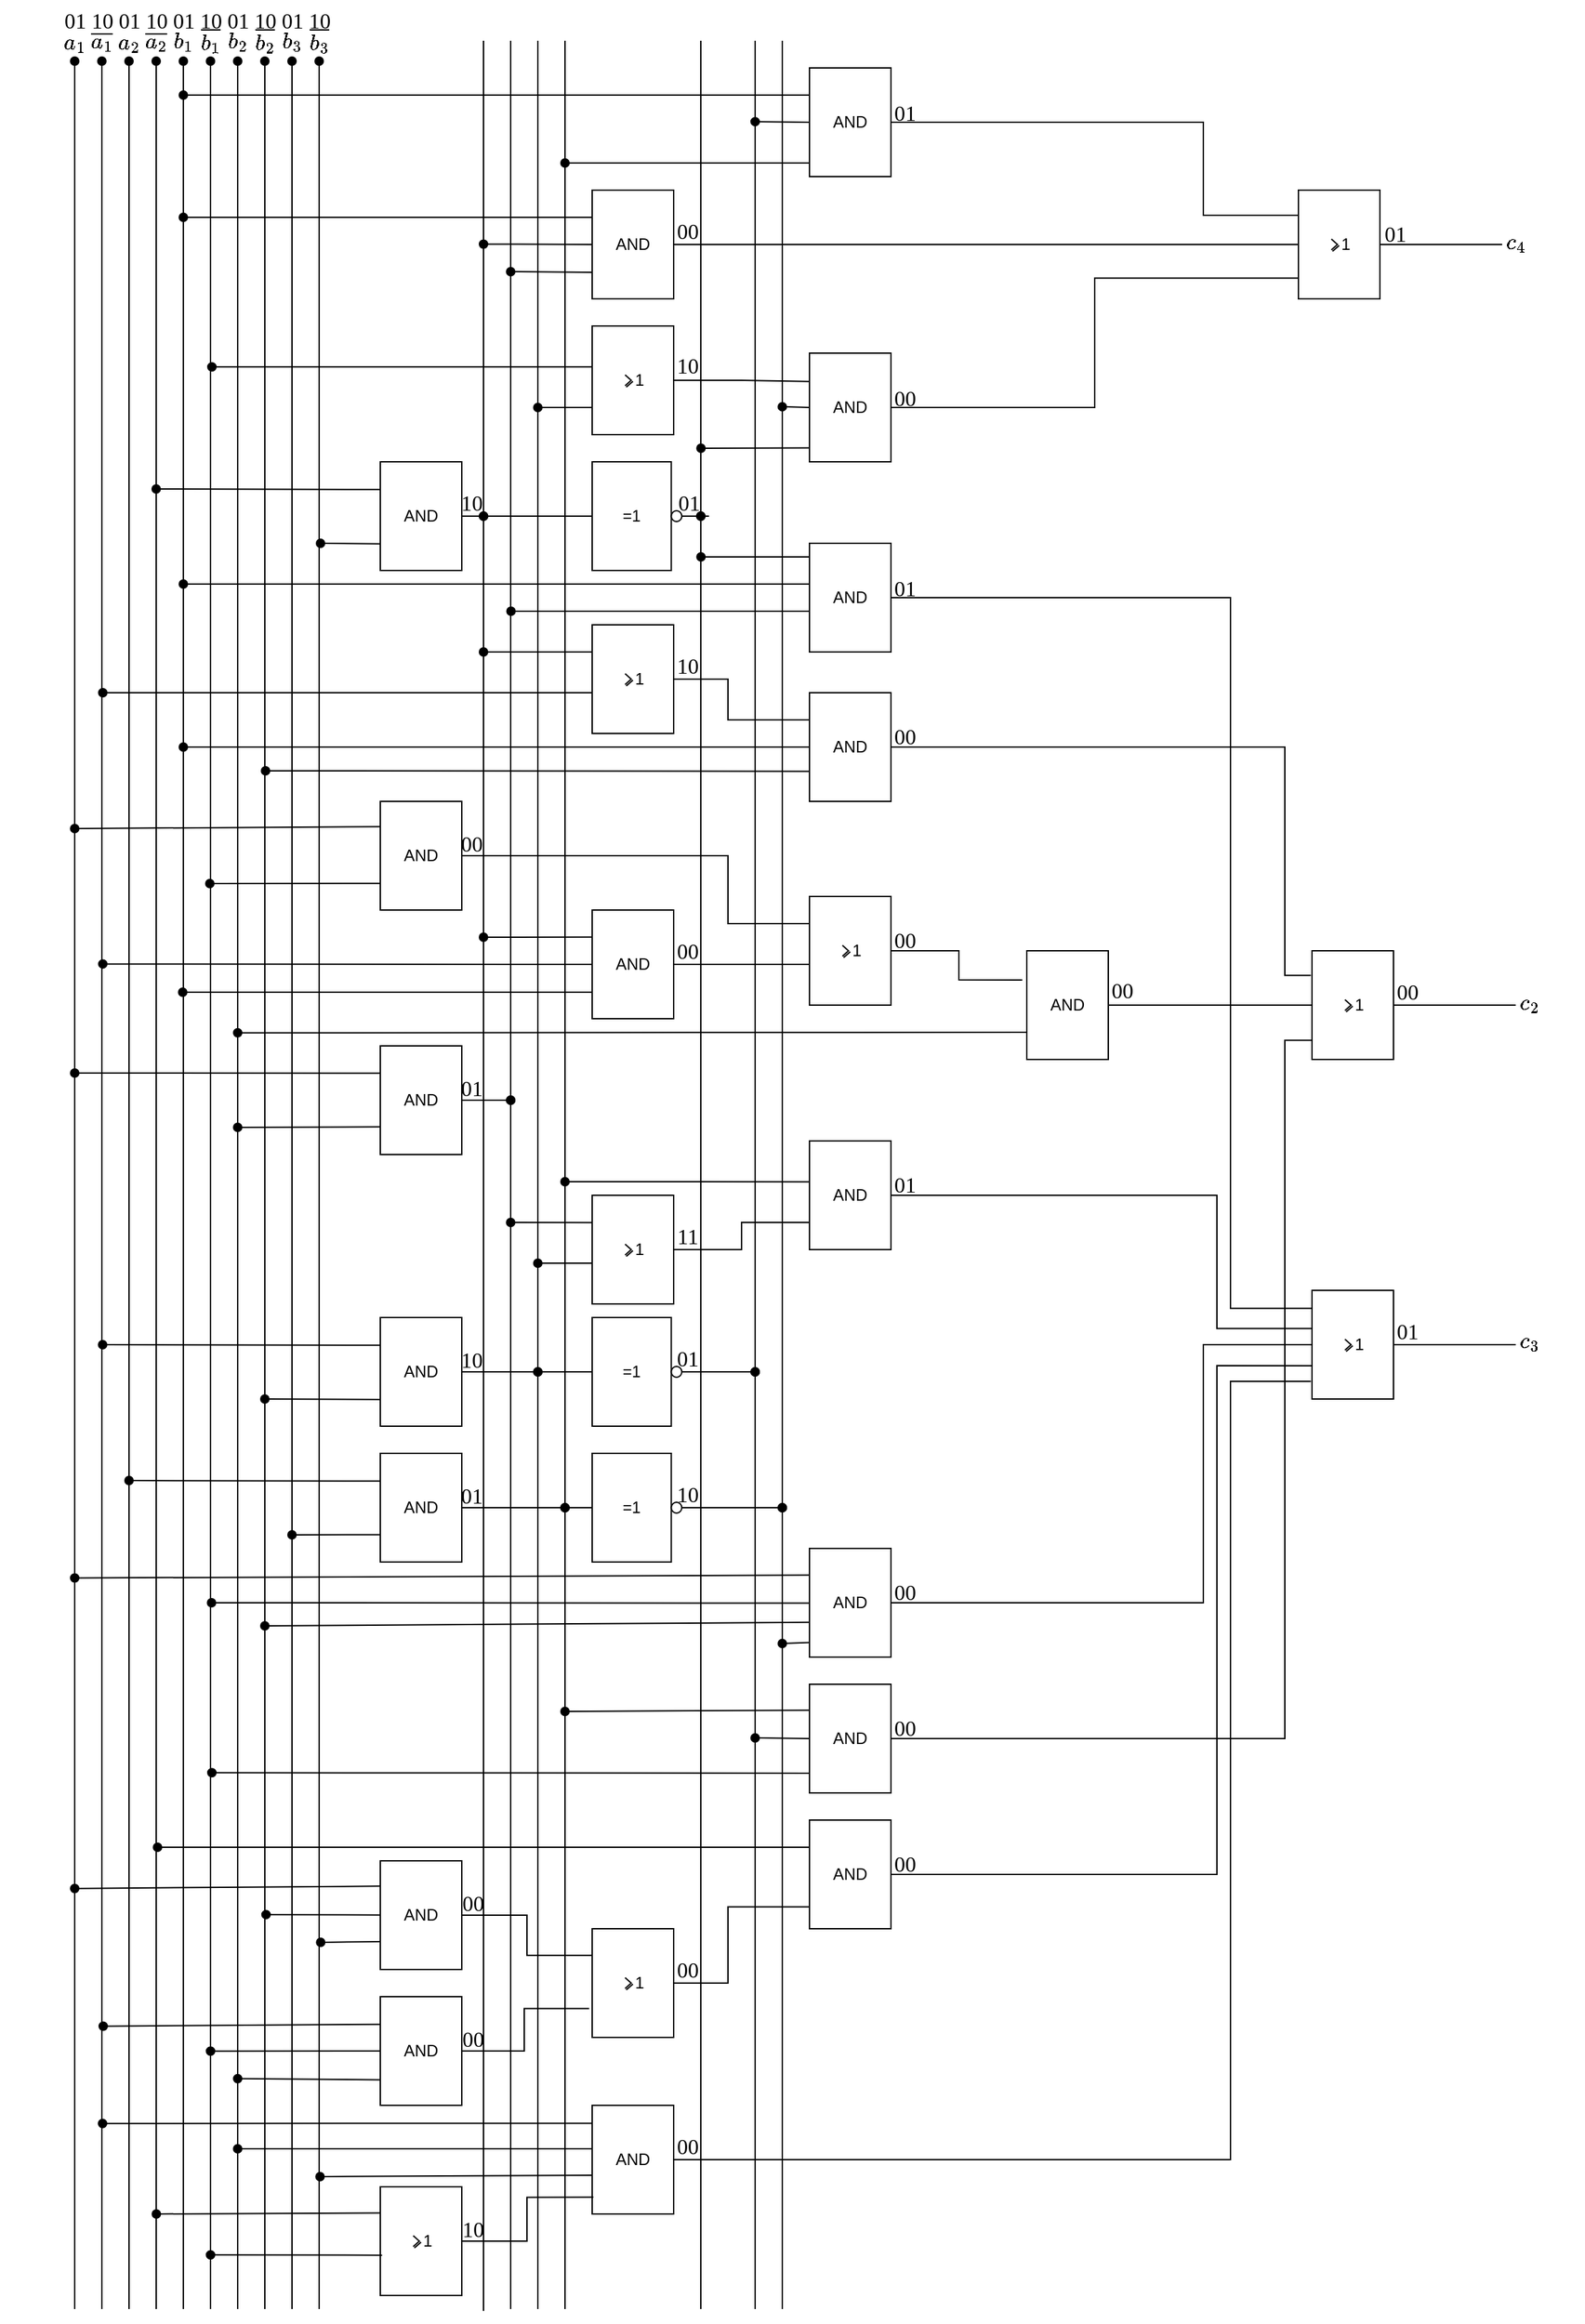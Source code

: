 <mxfile version="20.8.9" type="device"><diagram name="Page-1" id="mmv1bunXppBUfwPllnC7"><mxGraphModel dx="1829" dy="848" grid="1" gridSize="10" guides="1" tooltips="1" connect="1" arrows="1" fold="1" page="1" pageScale="1" pageWidth="850" pageHeight="1100" math="1" shadow="0"><root><mxCell id="0"/><mxCell id="1" parent="0"/><mxCell id="E3HHTd83BxFsh1V4CRHO-14" value="&lt;div style=&quot;font-size: 16px;&quot;&gt;$$\overline{a_1}$$&lt;/div&gt;" style="text;html=1;align=center;verticalAlign=middle;resizable=0;points=[];autosize=1;strokeColor=none;fillColor=none;fontFamily=Times New Roman;fontSize=16;" vertex="1" parent="1"><mxGeometry x="4" y="15" width="150" height="30" as="geometry"/></mxCell><mxCell id="E3HHTd83BxFsh1V4CRHO-4" value="&lt;div style=&quot;font-size: 16px;&quot;&gt;$$a_1$$&lt;/div&gt;" style="text;html=1;align=center;verticalAlign=middle;resizable=0;points=[];autosize=1;strokeColor=none;fillColor=none;fontFamily=Times New Roman;fontSize=16;" vertex="1" parent="1"><mxGeometry x="19" y="15" width="80" height="30" as="geometry"/></mxCell><mxCell id="E3HHTd83BxFsh1V4CRHO-6" value="&lt;div style=&quot;font-size: 16px;&quot;&gt;$$a_2$$&lt;/div&gt;" style="text;html=1;align=center;verticalAlign=middle;resizable=0;points=[];autosize=1;strokeColor=none;fillColor=none;fontFamily=Times New Roman;fontSize=16;" vertex="1" parent="1"><mxGeometry x="59" y="15" width="80" height="30" as="geometry"/></mxCell><mxCell id="E3HHTd83BxFsh1V4CRHO-8" value="&lt;div style=&quot;font-size: 16px;&quot;&gt;$$b_1$$&lt;/div&gt;" style="text;html=1;align=center;verticalAlign=middle;resizable=0;points=[];autosize=1;strokeColor=none;fillColor=none;fontFamily=Times New Roman;fontSize=16;" vertex="1" parent="1"><mxGeometry x="99" y="15" width="80" height="30" as="geometry"/></mxCell><mxCell id="E3HHTd83BxFsh1V4CRHO-10" value="&lt;div style=&quot;font-size: 16px;&quot;&gt;$$b_2$$&lt;/div&gt;" style="text;html=1;align=center;verticalAlign=middle;resizable=0;points=[];autosize=1;strokeColor=none;fillColor=none;fontFamily=Times New Roman;fontSize=16;" vertex="1" parent="1"><mxGeometry x="139" y="15" width="80" height="30" as="geometry"/></mxCell><mxCell id="E3HHTd83BxFsh1V4CRHO-18" value="&lt;div style=&quot;font-size: 16px;&quot;&gt;$$\overline{b_1}$$&lt;/div&gt;" style="text;html=1;align=center;verticalAlign=middle;resizable=0;points=[];autosize=1;strokeColor=none;fillColor=none;fontFamily=Times New Roman;fontSize=16;" vertex="1" parent="1"><mxGeometry x="84" y="15" width="150" height="30" as="geometry"/></mxCell><mxCell id="E3HHTd83BxFsh1V4CRHO-16" value="&lt;div style=&quot;font-size: 16px;&quot;&gt;$$\overline{a_2}$$&lt;/div&gt;" style="text;html=1;align=center;verticalAlign=middle;resizable=0;points=[];autosize=1;strokeColor=none;fillColor=none;fontFamily=Times New Roman;fontSize=16;" vertex="1" parent="1"><mxGeometry x="44" y="15" width="150" height="30" as="geometry"/></mxCell><mxCell id="E3HHTd83BxFsh1V4CRHO-1" value="" style="endArrow=oval;html=1;rounded=0;endFill=1;" edge="1" parent="1"><mxGeometry width="50" height="50" relative="1" as="geometry"><mxPoint x="59" y="1700" as="sourcePoint"/><mxPoint x="59" y="45.0" as="targetPoint"/></mxGeometry></mxCell><mxCell id="E3HHTd83BxFsh1V4CRHO-5" value="" style="endArrow=oval;html=1;rounded=0;endFill=1;" edge="1" parent="1"><mxGeometry width="50" height="50" relative="1" as="geometry"><mxPoint x="99" y="1700" as="sourcePoint"/><mxPoint x="99" y="45.0" as="targetPoint"/></mxGeometry></mxCell><mxCell id="E3HHTd83BxFsh1V4CRHO-7" value="" style="endArrow=oval;html=1;rounded=0;endFill=1;" edge="1" parent="1"><mxGeometry width="50" height="50" relative="1" as="geometry"><mxPoint x="139" y="1700" as="sourcePoint"/><mxPoint x="139" y="45.0" as="targetPoint"/></mxGeometry></mxCell><mxCell id="E3HHTd83BxFsh1V4CRHO-9" value="" style="endArrow=oval;html=1;rounded=0;endFill=1;" edge="1" parent="1"><mxGeometry width="50" height="50" relative="1" as="geometry"><mxPoint x="179" y="1700" as="sourcePoint"/><mxPoint x="179" y="45.0" as="targetPoint"/></mxGeometry></mxCell><mxCell id="E3HHTd83BxFsh1V4CRHO-11" value="" style="endArrow=oval;html=1;rounded=0;endFill=1;" edge="1" parent="1"><mxGeometry width="50" height="50" relative="1" as="geometry"><mxPoint x="219" y="1700" as="sourcePoint"/><mxPoint x="219" y="45.0" as="targetPoint"/></mxGeometry></mxCell><mxCell id="E3HHTd83BxFsh1V4CRHO-12" value="&lt;div style=&quot;font-size: 16px;&quot;&gt;$$b_3$$&lt;/div&gt;" style="text;html=1;align=center;verticalAlign=middle;resizable=0;points=[];autosize=1;strokeColor=none;fillColor=none;fontFamily=Times New Roman;fontSize=16;" vertex="1" parent="1"><mxGeometry x="179" y="15" width="80" height="30" as="geometry"/></mxCell><mxCell id="E3HHTd83BxFsh1V4CRHO-13" value="" style="endArrow=oval;html=1;rounded=0;endFill=1;" edge="1" parent="1"><mxGeometry width="50" height="50" relative="1" as="geometry"><mxPoint x="79" y="1700" as="sourcePoint"/><mxPoint x="79" y="45.0" as="targetPoint"/></mxGeometry></mxCell><mxCell id="E3HHTd83BxFsh1V4CRHO-15" value="" style="endArrow=oval;html=1;rounded=0;endFill=1;" edge="1" parent="1"><mxGeometry width="50" height="50" relative="1" as="geometry"><mxPoint x="119" y="1700" as="sourcePoint"/><mxPoint x="119" y="45.0" as="targetPoint"/></mxGeometry></mxCell><mxCell id="E3HHTd83BxFsh1V4CRHO-17" value="" style="endArrow=oval;html=1;rounded=0;endFill=1;" edge="1" parent="1"><mxGeometry width="50" height="50" relative="1" as="geometry"><mxPoint x="159" y="1700" as="sourcePoint"/><mxPoint x="159" y="45.0" as="targetPoint"/></mxGeometry></mxCell><mxCell id="E3HHTd83BxFsh1V4CRHO-19" value="" style="endArrow=oval;html=1;rounded=0;endFill=1;" edge="1" parent="1"><mxGeometry width="50" height="50" relative="1" as="geometry"><mxPoint x="199" y="1700" as="sourcePoint"/><mxPoint x="199" y="45.0" as="targetPoint"/></mxGeometry></mxCell><mxCell id="E3HHTd83BxFsh1V4CRHO-20" value="&lt;div style=&quot;font-size: 16px;&quot;&gt;$$\overline{b_2}$$&lt;/div&gt;" style="text;html=1;align=center;verticalAlign=middle;resizable=0;points=[];autosize=1;strokeColor=none;fillColor=none;fontFamily=Times New Roman;fontSize=16;" vertex="1" parent="1"><mxGeometry x="124" y="15" width="150" height="30" as="geometry"/></mxCell><mxCell id="E3HHTd83BxFsh1V4CRHO-21" value="" style="endArrow=oval;html=1;rounded=0;endFill=1;" edge="1" parent="1"><mxGeometry width="50" height="50" relative="1" as="geometry"><mxPoint x="239" y="1700" as="sourcePoint"/><mxPoint x="239" y="45.0" as="targetPoint"/></mxGeometry></mxCell><mxCell id="E3HHTd83BxFsh1V4CRHO-22" value="&lt;div style=&quot;font-size: 16px;&quot;&gt;$$\overline{b_3}$$&lt;/div&gt;" style="text;html=1;align=center;verticalAlign=middle;resizable=0;points=[];autosize=1;strokeColor=none;fillColor=none;fontFamily=Times New Roman;fontSize=16;" vertex="1" parent="1"><mxGeometry x="164" y="15" width="150" height="30" as="geometry"/></mxCell><mxCell id="E3HHTd83BxFsh1V4CRHO-67" style="edgeStyle=orthogonalEdgeStyle;rounded=0;orthogonalLoop=1;jettySize=auto;html=1;entryX=0;entryY=0.5;entryDx=0;entryDy=0;entryPerimeter=0;endArrow=none;endFill=0;" edge="1" parent="1" source="E3HHTd83BxFsh1V4CRHO-23" target="E3HHTd83BxFsh1V4CRHO-62"><mxGeometry relative="1" as="geometry"/></mxCell><mxCell id="E3HHTd83BxFsh1V4CRHO-23" value="" style="verticalLabelPosition=bottom;shadow=0;dashed=0;align=center;html=1;verticalAlign=top;shape=mxgraph.electrical.iec_logic_gates.and;" vertex="1" parent="1"><mxGeometry x="284" y="340" width="60" height="80" as="geometry"/></mxCell><mxCell id="E3HHTd83BxFsh1V4CRHO-24" value="" style="endArrow=oval;html=1;rounded=0;endFill=1;exitX=-0.002;exitY=0.255;exitDx=0;exitDy=0;exitPerimeter=0;" edge="1" parent="1" source="E3HHTd83BxFsh1V4CRHO-23"><mxGeometry width="50" height="50" relative="1" as="geometry"><mxPoint x="279" y="360" as="sourcePoint"/><mxPoint x="119" y="360.0" as="targetPoint"/></mxGeometry></mxCell><mxCell id="E3HHTd83BxFsh1V4CRHO-25" value="" style="endArrow=oval;html=1;rounded=0;endFill=1;exitX=-0.002;exitY=0.755;exitDx=0;exitDy=0;exitPerimeter=0;" edge="1" parent="1" source="E3HHTd83BxFsh1V4CRHO-23"><mxGeometry width="50" height="50" relative="1" as="geometry"><mxPoint x="280" y="400" as="sourcePoint"/><mxPoint x="240" y="400.0" as="targetPoint"/></mxGeometry></mxCell><mxCell id="E3HHTd83BxFsh1V4CRHO-66" style="edgeStyle=orthogonalEdgeStyle;rounded=0;orthogonalLoop=1;jettySize=auto;html=1;endArrow=none;endFill=0;" edge="1" parent="1" source="E3HHTd83BxFsh1V4CRHO-26"><mxGeometry relative="1" as="geometry"><mxPoint x="380" y="810" as="targetPoint"/></mxGeometry></mxCell><mxCell id="E3HHTd83BxFsh1V4CRHO-26" value="" style="verticalLabelPosition=bottom;shadow=0;dashed=0;align=center;html=1;verticalAlign=top;shape=mxgraph.electrical.iec_logic_gates.and;" vertex="1" parent="1"><mxGeometry x="284" y="770" width="60" height="80" as="geometry"/></mxCell><mxCell id="E3HHTd83BxFsh1V4CRHO-27" value="" style="endArrow=oval;html=1;rounded=0;endFill=1;exitX=-0.002;exitY=0.252;exitDx=0;exitDy=0;exitPerimeter=0;" edge="1" parent="1" source="E3HHTd83BxFsh1V4CRHO-26"><mxGeometry width="50" height="50" relative="1" as="geometry"><mxPoint x="280" y="790" as="sourcePoint"/><mxPoint x="59" y="790.0" as="targetPoint"/></mxGeometry></mxCell><mxCell id="E3HHTd83BxFsh1V4CRHO-28" value="" style="endArrow=oval;html=1;rounded=0;endFill=1;exitX=-0.002;exitY=0.745;exitDx=0;exitDy=0;exitPerimeter=0;" edge="1" parent="1" source="E3HHTd83BxFsh1V4CRHO-26"><mxGeometry width="50" height="50" relative="1" as="geometry"><mxPoint x="280" y="830" as="sourcePoint"/><mxPoint x="179" y="830.0" as="targetPoint"/></mxGeometry></mxCell><mxCell id="E3HHTd83BxFsh1V4CRHO-82" style="edgeStyle=orthogonalEdgeStyle;rounded=0;orthogonalLoop=1;jettySize=auto;html=1;endArrow=none;endFill=0;" edge="1" parent="1" source="E3HHTd83BxFsh1V4CRHO-29"><mxGeometry relative="1" as="geometry"><mxPoint x="440" y="1010" as="targetPoint"/></mxGeometry></mxCell><mxCell id="E3HHTd83BxFsh1V4CRHO-29" value="" style="verticalLabelPosition=bottom;shadow=0;dashed=0;align=center;html=1;verticalAlign=top;shape=mxgraph.electrical.iec_logic_gates.and;" vertex="1" parent="1"><mxGeometry x="284" y="970" width="60" height="80" as="geometry"/></mxCell><mxCell id="E3HHTd83BxFsh1V4CRHO-32" value="" style="endArrow=oval;html=1;rounded=0;endFill=1;exitX=-0.002;exitY=0.255;exitDx=0;exitDy=0;exitPerimeter=0;" edge="1" parent="1" source="E3HHTd83BxFsh1V4CRHO-29"><mxGeometry width="50" height="50" relative="1" as="geometry"><mxPoint x="244.44" y="990.4" as="sourcePoint"/><mxPoint x="79.56" y="990.0" as="targetPoint"/></mxGeometry></mxCell><mxCell id="E3HHTd83BxFsh1V4CRHO-33" value="" style="endArrow=oval;html=1;rounded=0;endFill=1;exitX=-0.002;exitY=0.755;exitDx=0;exitDy=0;exitPerimeter=0;" edge="1" parent="1" source="E3HHTd83BxFsh1V4CRHO-29"><mxGeometry width="50" height="50" relative="1" as="geometry"><mxPoint x="280" y="1030" as="sourcePoint"/><mxPoint x="199.0" y="1030.0" as="targetPoint"/></mxGeometry></mxCell><mxCell id="E3HHTd83BxFsh1V4CRHO-65" style="edgeStyle=orthogonalEdgeStyle;rounded=0;orthogonalLoop=1;jettySize=auto;html=1;entryX=0;entryY=0.5;entryDx=0;entryDy=0;entryPerimeter=0;endArrow=none;endFill=0;" edge="1" parent="1" source="E3HHTd83BxFsh1V4CRHO-34" target="E3HHTd83BxFsh1V4CRHO-64"><mxGeometry relative="1" as="geometry"/></mxCell><mxCell id="E3HHTd83BxFsh1V4CRHO-34" value="" style="verticalLabelPosition=bottom;shadow=0;dashed=0;align=center;html=1;verticalAlign=top;shape=mxgraph.electrical.iec_logic_gates.and;" vertex="1" parent="1"><mxGeometry x="284" y="1070" width="60" height="80" as="geometry"/></mxCell><mxCell id="E3HHTd83BxFsh1V4CRHO-35" value="" style="endArrow=oval;html=1;rounded=0;endFill=1;exitX=-0.002;exitY=0.255;exitDx=0;exitDy=0;exitPerimeter=0;" edge="1" parent="1" source="E3HHTd83BxFsh1V4CRHO-34"><mxGeometry width="50" height="50" relative="1" as="geometry"><mxPoint x="280" y="1090" as="sourcePoint"/><mxPoint x="99" y="1090.0" as="targetPoint"/></mxGeometry></mxCell><mxCell id="E3HHTd83BxFsh1V4CRHO-36" value="" style="endArrow=oval;html=1;rounded=0;endFill=1;exitX=-0.002;exitY=0.748;exitDx=0;exitDy=0;exitPerimeter=0;" edge="1" parent="1" source="E3HHTd83BxFsh1V4CRHO-34"><mxGeometry width="50" height="50" relative="1" as="geometry"><mxPoint x="262.88" y="1130.4" as="sourcePoint"/><mxPoint x="219" y="1130.0" as="targetPoint"/></mxGeometry></mxCell><mxCell id="E3HHTd83BxFsh1V4CRHO-165" style="edgeStyle=orthogonalEdgeStyle;rounded=0;orthogonalLoop=1;jettySize=auto;html=1;entryX=-0.014;entryY=0.226;entryDx=0;entryDy=0;entryPerimeter=0;endArrow=none;endFill=0;" edge="1" parent="1" source="E3HHTd83BxFsh1V4CRHO-37" target="E3HHTd83BxFsh1V4CRHO-159"><mxGeometry relative="1" as="geometry"><Array as="points"><mxPoint x="950" y="550"/><mxPoint x="950" y="718"/></Array></mxGeometry></mxCell><mxCell id="E3HHTd83BxFsh1V4CRHO-37" value="" style="verticalLabelPosition=bottom;shadow=0;dashed=0;align=center;html=1;verticalAlign=top;shape=mxgraph.electrical.iec_logic_gates.and;" vertex="1" parent="1"><mxGeometry x="600" y="510" width="60" height="80" as="geometry"/></mxCell><mxCell id="E3HHTd83BxFsh1V4CRHO-38" value="" style="endArrow=oval;html=1;rounded=0;endFill=1;exitX=0;exitY=0.5;exitDx=0;exitDy=0;exitPerimeter=0;" edge="1" parent="1" source="E3HHTd83BxFsh1V4CRHO-37"><mxGeometry width="50" height="50" relative="1" as="geometry"><mxPoint x="570" y="550" as="sourcePoint"/><mxPoint x="139.0" y="550.0" as="targetPoint"/></mxGeometry></mxCell><mxCell id="E3HHTd83BxFsh1V4CRHO-39" value="" style="endArrow=oval;html=1;rounded=0;endFill=1;exitX=-0.006;exitY=0.723;exitDx=0;exitDy=0;exitPerimeter=0;" edge="1" parent="1" source="E3HHTd83BxFsh1V4CRHO-37"><mxGeometry width="50" height="50" relative="1" as="geometry"><mxPoint x="280" y="567" as="sourcePoint"/><mxPoint x="199.52" y="567.48" as="targetPoint"/></mxGeometry></mxCell><mxCell id="E3HHTd83BxFsh1V4CRHO-152" style="edgeStyle=orthogonalEdgeStyle;rounded=0;orthogonalLoop=1;jettySize=auto;html=1;entryX=0;entryY=0.25;entryDx=0;entryDy=0;entryPerimeter=0;endArrow=none;endFill=0;" edge="1" parent="1" source="E3HHTd83BxFsh1V4CRHO-40" target="E3HHTd83BxFsh1V4CRHO-105"><mxGeometry relative="1" as="geometry"><Array as="points"><mxPoint x="540" y="630"/><mxPoint x="540" y="680"/></Array></mxGeometry></mxCell><mxCell id="E3HHTd83BxFsh1V4CRHO-40" value="" style="verticalLabelPosition=bottom;shadow=0;dashed=0;align=center;html=1;verticalAlign=top;shape=mxgraph.electrical.iec_logic_gates.and;" vertex="1" parent="1"><mxGeometry x="284" y="590" width="60" height="80" as="geometry"/></mxCell><mxCell id="E3HHTd83BxFsh1V4CRHO-41" value="" style="endArrow=oval;html=1;rounded=0;endFill=1;exitX=-0.006;exitY=0.233;exitDx=0;exitDy=0;exitPerimeter=0;" edge="1" parent="1" source="E3HHTd83BxFsh1V4CRHO-40"><mxGeometry width="50" height="50" relative="1" as="geometry"><mxPoint x="280" y="610" as="sourcePoint"/><mxPoint x="59.0" y="610.0" as="targetPoint"/></mxGeometry></mxCell><mxCell id="E3HHTd83BxFsh1V4CRHO-42" value="" style="endArrow=oval;html=1;rounded=0;endFill=1;exitX=0.008;exitY=0.754;exitDx=0;exitDy=0;exitPerimeter=0;" edge="1" parent="1" source="E3HHTd83BxFsh1V4CRHO-40"><mxGeometry width="50" height="50" relative="1" as="geometry"><mxPoint x="279.5" y="650" as="sourcePoint"/><mxPoint x="158.5" y="650.48" as="targetPoint"/></mxGeometry></mxCell><mxCell id="E3HHTd83BxFsh1V4CRHO-89" style="edgeStyle=orthogonalEdgeStyle;rounded=0;orthogonalLoop=1;jettySize=auto;html=1;entryX=0.021;entryY=0.245;entryDx=0;entryDy=0;entryPerimeter=0;endArrow=none;endFill=0;" edge="1" parent="1" source="E3HHTd83BxFsh1V4CRHO-43" target="E3HHTd83BxFsh1V4CRHO-85"><mxGeometry relative="1" as="geometry"/></mxCell><mxCell id="E3HHTd83BxFsh1V4CRHO-43" value="" style="verticalLabelPosition=bottom;shadow=0;dashed=0;align=center;html=1;verticalAlign=top;shape=mxgraph.electrical.iec_logic_gates.and;" vertex="1" parent="1"><mxGeometry x="284" y="1370" width="60" height="80" as="geometry"/></mxCell><mxCell id="E3HHTd83BxFsh1V4CRHO-44" value="" style="endArrow=oval;html=1;rounded=0;endFill=1;exitX=0.008;exitY=0.233;exitDx=0;exitDy=0;exitPerimeter=0;" edge="1" parent="1" source="E3HHTd83BxFsh1V4CRHO-43"><mxGeometry width="50" height="50" relative="1" as="geometry"><mxPoint x="280" y="1390" as="sourcePoint"/><mxPoint x="59.0" y="1390.36" as="targetPoint"/></mxGeometry></mxCell><mxCell id="E3HHTd83BxFsh1V4CRHO-47" value="" style="endArrow=oval;html=1;rounded=0;endFill=1;" edge="1" parent="1" source="E3HHTd83BxFsh1V4CRHO-43"><mxGeometry width="50" height="50" relative="1" as="geometry"><mxPoint x="270" y="1410" as="sourcePoint"/><mxPoint x="199.88" y="1409.58" as="targetPoint"/></mxGeometry></mxCell><mxCell id="E3HHTd83BxFsh1V4CRHO-48" value="" style="endArrow=oval;html=1;rounded=0;endFill=1;exitX=0.008;exitY=0.744;exitDx=0;exitDy=0;exitPerimeter=0;" edge="1" parent="1" source="E3HHTd83BxFsh1V4CRHO-43"><mxGeometry width="50" height="50" relative="1" as="geometry"><mxPoint x="284.0" y="1430.4" as="sourcePoint"/><mxPoint x="240.12" y="1430.0" as="targetPoint"/></mxGeometry></mxCell><mxCell id="E3HHTd83BxFsh1V4CRHO-90" style="edgeStyle=orthogonalEdgeStyle;rounded=0;orthogonalLoop=1;jettySize=auto;html=1;entryX=-0.037;entryY=0.734;entryDx=0;entryDy=0;entryPerimeter=0;endArrow=none;endFill=0;" edge="1" parent="1" source="E3HHTd83BxFsh1V4CRHO-49" target="E3HHTd83BxFsh1V4CRHO-85"><mxGeometry relative="1" as="geometry"><Array as="points"><mxPoint x="390" y="1510"/><mxPoint x="390" y="1479"/></Array></mxGeometry></mxCell><mxCell id="E3HHTd83BxFsh1V4CRHO-49" value="" style="verticalLabelPosition=bottom;shadow=0;dashed=0;align=center;html=1;verticalAlign=top;shape=mxgraph.electrical.iec_logic_gates.and;" vertex="1" parent="1"><mxGeometry x="284" y="1470" width="60" height="80" as="geometry"/></mxCell><mxCell id="E3HHTd83BxFsh1V4CRHO-50" value="" style="endArrow=oval;html=1;rounded=0;endFill=1;exitX=0.008;exitY=0.254;exitDx=0;exitDy=0;exitPerimeter=0;" edge="1" parent="1" source="E3HHTd83BxFsh1V4CRHO-49"><mxGeometry width="50" height="50" relative="1" as="geometry"><mxPoint x="280" y="1492" as="sourcePoint"/><mxPoint x="80.0" y="1491.72" as="targetPoint"/></mxGeometry></mxCell><mxCell id="E3HHTd83BxFsh1V4CRHO-51" value="" style="endArrow=oval;html=1;rounded=0;endFill=1;exitX=0;exitY=0.5;exitDx=0;exitDy=0;exitPerimeter=0;" edge="1" parent="1" source="E3HHTd83BxFsh1V4CRHO-49"><mxGeometry width="50" height="50" relative="1" as="geometry"><mxPoint x="280" y="1510" as="sourcePoint"/><mxPoint x="159.02" y="1510.16" as="targetPoint"/></mxGeometry></mxCell><mxCell id="E3HHTd83BxFsh1V4CRHO-52" value="" style="endArrow=oval;html=1;rounded=0;endFill=1;exitX=0.008;exitY=0.765;exitDx=0;exitDy=0;exitPerimeter=0;" edge="1" parent="1" source="E3HHTd83BxFsh1V4CRHO-49"><mxGeometry width="50" height="50" relative="1" as="geometry"><mxPoint x="280" y="1530" as="sourcePoint"/><mxPoint x="179" y="1530.4" as="targetPoint"/></mxGeometry></mxCell><mxCell id="E3HHTd83BxFsh1V4CRHO-170" style="edgeStyle=orthogonalEdgeStyle;rounded=0;orthogonalLoop=1;jettySize=auto;html=1;endArrow=none;endFill=0;entryX=-0.014;entryY=0.838;entryDx=0;entryDy=0;entryPerimeter=0;" edge="1" parent="1" source="E3HHTd83BxFsh1V4CRHO-53" target="E3HHTd83BxFsh1V4CRHO-172"><mxGeometry relative="1" as="geometry"><mxPoint x="800" y="1590" as="targetPoint"/><Array as="points"><mxPoint x="910" y="1590"/><mxPoint x="910" y="1017"/></Array></mxGeometry></mxCell><mxCell id="E3HHTd83BxFsh1V4CRHO-53" value="" style="verticalLabelPosition=bottom;shadow=0;dashed=0;align=center;html=1;verticalAlign=top;shape=mxgraph.electrical.iec_logic_gates.and;" vertex="1" parent="1"><mxGeometry x="440" y="1550" width="60" height="80" as="geometry"/></mxCell><mxCell id="E3HHTd83BxFsh1V4CRHO-54" value="" style="endArrow=oval;html=1;rounded=0;endFill=1;exitX=0.008;exitY=0.265;exitDx=0;exitDy=0;exitPerimeter=0;" edge="1" parent="1"><mxGeometry width="50" height="50" relative="1" as="geometry"><mxPoint x="440.48" y="1563.2" as="sourcePoint"/><mxPoint x="79.52" y="1563.4" as="targetPoint"/></mxGeometry></mxCell><mxCell id="E3HHTd83BxFsh1V4CRHO-56" value="" style="endArrow=oval;html=1;rounded=0;endFill=1;exitX=0;exitY=0.5;exitDx=0;exitDy=0;exitPerimeter=0;" edge="1" parent="1"><mxGeometry width="50" height="50" relative="1" as="geometry"><mxPoint x="440" y="1582" as="sourcePoint"/><mxPoint x="179" y="1581.98" as="targetPoint"/></mxGeometry></mxCell><mxCell id="E3HHTd83BxFsh1V4CRHO-57" value="" style="endArrow=oval;html=1;rounded=0;endFill=1;exitX=0.008;exitY=0.744;exitDx=0;exitDy=0;exitPerimeter=0;" edge="1" parent="1"><mxGeometry width="50" height="50" relative="1" as="geometry"><mxPoint x="440.48" y="1601.52" as="sourcePoint"/><mxPoint x="239.64" y="1602.48" as="targetPoint"/></mxGeometry></mxCell><mxCell id="E3HHTd83BxFsh1V4CRHO-93" style="edgeStyle=orthogonalEdgeStyle;rounded=0;orthogonalLoop=1;jettySize=auto;html=1;entryX=0.015;entryY=0.846;entryDx=0;entryDy=0;entryPerimeter=0;endArrow=none;endFill=0;" edge="1" parent="1" source="E3HHTd83BxFsh1V4CRHO-58" target="E3HHTd83BxFsh1V4CRHO-53"><mxGeometry relative="1" as="geometry"/></mxCell><mxCell id="E3HHTd83BxFsh1V4CRHO-58" value="" style="verticalLabelPosition=bottom;shadow=0;dashed=0;align=center;html=1;verticalAlign=top;shape=mxgraph.electrical.iec_logic_gates.or;" vertex="1" parent="1"><mxGeometry x="284" y="1610" width="60" height="80" as="geometry"/></mxCell><mxCell id="E3HHTd83BxFsh1V4CRHO-60" value="" style="endArrow=oval;html=1;rounded=0;endFill=1;exitX=-0.002;exitY=0.24;exitDx=0;exitDy=0;exitPerimeter=0;" edge="1" parent="1" source="E3HHTd83BxFsh1V4CRHO-58"><mxGeometry width="50" height="50" relative="1" as="geometry"><mxPoint x="270" y="1630" as="sourcePoint"/><mxPoint x="119.12" y="1630.0" as="targetPoint"/></mxGeometry></mxCell><mxCell id="E3HHTd83BxFsh1V4CRHO-61" value="" style="endArrow=oval;html=1;rounded=0;endFill=1;exitX=0.022;exitY=0.629;exitDx=0;exitDy=0;exitPerimeter=0;" edge="1" parent="1" source="E3HHTd83BxFsh1V4CRHO-58"><mxGeometry width="50" height="50" relative="1" as="geometry"><mxPoint x="270" y="1660" as="sourcePoint"/><mxPoint x="159.02" y="1660.16" as="targetPoint"/></mxGeometry></mxCell><mxCell id="E3HHTd83BxFsh1V4CRHO-245" style="edgeStyle=orthogonalEdgeStyle;rounded=0;orthogonalLoop=1;jettySize=auto;html=1;endArrow=none;endFill=0;" edge="1" parent="1" source="E3HHTd83BxFsh1V4CRHO-62"><mxGeometry relative="1" as="geometry"><mxPoint x="520" y="380" as="targetPoint"/></mxGeometry></mxCell><mxCell id="E3HHTd83BxFsh1V4CRHO-62" value="" style="verticalLabelPosition=bottom;shadow=0;dashed=0;align=center;html=1;verticalAlign=top;shape=mxgraph.electrical.iec_logic_gates.not_2;" vertex="1" parent="1"><mxGeometry x="440" y="340" width="66" height="80" as="geometry"/></mxCell><mxCell id="E3HHTd83BxFsh1V4CRHO-113" style="edgeStyle=orthogonalEdgeStyle;rounded=0;orthogonalLoop=1;jettySize=auto;html=1;endArrow=none;endFill=0;" edge="1" parent="1" source="E3HHTd83BxFsh1V4CRHO-64"><mxGeometry relative="1" as="geometry"><mxPoint x="580" y="1110" as="targetPoint"/></mxGeometry></mxCell><mxCell id="E3HHTd83BxFsh1V4CRHO-64" value="" style="verticalLabelPosition=bottom;shadow=0;dashed=0;align=center;html=1;verticalAlign=top;shape=mxgraph.electrical.iec_logic_gates.not_2;" vertex="1" parent="1"><mxGeometry x="440" y="1070" width="66" height="80" as="geometry"/></mxCell><mxCell id="E3HHTd83BxFsh1V4CRHO-134" style="edgeStyle=orthogonalEdgeStyle;rounded=0;orthogonalLoop=1;jettySize=auto;html=1;entryX=0;entryY=0.25;entryDx=0;entryDy=0;entryPerimeter=0;endArrow=none;endFill=0;" edge="1" parent="1" source="E3HHTd83BxFsh1V4CRHO-69" target="E3HHTd83BxFsh1V4CRHO-37"><mxGeometry relative="1" as="geometry"><Array as="points"><mxPoint x="540" y="500"/><mxPoint x="540" y="530"/></Array></mxGeometry></mxCell><mxCell id="E3HHTd83BxFsh1V4CRHO-69" value="" style="verticalLabelPosition=bottom;shadow=0;dashed=0;align=center;html=1;verticalAlign=top;shape=mxgraph.electrical.iec_logic_gates.or;" vertex="1" parent="1"><mxGeometry x="440" y="460" width="60" height="80" as="geometry"/></mxCell><mxCell id="E3HHTd83BxFsh1V4CRHO-70" value="" style="endArrow=oval;html=1;rounded=0;endFill=1;" edge="1" parent="1"><mxGeometry width="50" height="50" relative="1" as="geometry"><mxPoint x="360" y="1701.429" as="sourcePoint"/><mxPoint x="360.0" y="380.0" as="targetPoint"/></mxGeometry></mxCell><mxCell id="E3HHTd83BxFsh1V4CRHO-71" value="" style="endArrow=oval;html=1;rounded=0;endFill=1;exitX=0;exitY=0.625;exitDx=0;exitDy=0;exitPerimeter=0;" edge="1" parent="1" source="E3HHTd83BxFsh1V4CRHO-69"><mxGeometry width="50" height="50" relative="1" as="geometry"><mxPoint x="284.0" y="510.4" as="sourcePoint"/><mxPoint x="79.68" y="510.0" as="targetPoint"/></mxGeometry></mxCell><mxCell id="E3HHTd83BxFsh1V4CRHO-72" value="" style="endArrow=oval;html=1;rounded=0;endFill=1;exitX=0;exitY=0.25;exitDx=0;exitDy=0;exitPerimeter=0;" edge="1" parent="1" source="E3HHTd83BxFsh1V4CRHO-69"><mxGeometry width="50" height="50" relative="1" as="geometry"><mxPoint x="433.88" y="480.4" as="sourcePoint"/><mxPoint x="360" y="480" as="targetPoint"/></mxGeometry></mxCell><mxCell id="E3HHTd83BxFsh1V4CRHO-153" style="edgeStyle=orthogonalEdgeStyle;rounded=0;orthogonalLoop=1;jettySize=auto;html=1;entryX=0;entryY=0.625;entryDx=0;entryDy=0;entryPerimeter=0;endArrow=none;endFill=0;" edge="1" parent="1" source="E3HHTd83BxFsh1V4CRHO-73" target="E3HHTd83BxFsh1V4CRHO-105"><mxGeometry relative="1" as="geometry"/></mxCell><mxCell id="E3HHTd83BxFsh1V4CRHO-73" value="" style="verticalLabelPosition=bottom;shadow=0;dashed=0;align=center;html=1;verticalAlign=top;shape=mxgraph.electrical.iec_logic_gates.and;" vertex="1" parent="1"><mxGeometry x="440" y="670" width="60" height="80" as="geometry"/></mxCell><mxCell id="E3HHTd83BxFsh1V4CRHO-74" value="" style="endArrow=oval;html=1;rounded=0;endFill=1;exitX=0.002;exitY=0.248;exitDx=0;exitDy=0;exitPerimeter=0;" edge="1" parent="1" source="E3HHTd83BxFsh1V4CRHO-73"><mxGeometry width="50" height="50" relative="1" as="geometry"><mxPoint x="430" y="690" as="sourcePoint"/><mxPoint x="360" y="690" as="targetPoint"/></mxGeometry></mxCell><mxCell id="E3HHTd83BxFsh1V4CRHO-75" value="" style="endArrow=oval;html=1;rounded=0;endFill=1;exitX=0;exitY=0.5;exitDx=0;exitDy=0;exitPerimeter=0;" edge="1" parent="1" source="E3HHTd83BxFsh1V4CRHO-73"><mxGeometry width="50" height="50" relative="1" as="geometry"><mxPoint x="430" y="710" as="sourcePoint"/><mxPoint x="79.68" y="709.69" as="targetPoint"/></mxGeometry></mxCell><mxCell id="E3HHTd83BxFsh1V4CRHO-76" value="" style="endArrow=oval;html=1;rounded=0;endFill=1;exitX=0.002;exitY=0.756;exitDx=0;exitDy=0;exitPerimeter=0;" edge="1" parent="1" source="E3HHTd83BxFsh1V4CRHO-73"><mxGeometry width="50" height="50" relative="1" as="geometry"><mxPoint x="430" y="730" as="sourcePoint"/><mxPoint x="138.52" y="730.48" as="targetPoint"/></mxGeometry></mxCell><mxCell id="E3HHTd83BxFsh1V4CRHO-122" style="edgeStyle=orthogonalEdgeStyle;rounded=0;orthogonalLoop=1;jettySize=auto;html=1;entryX=0;entryY=0.75;entryDx=0;entryDy=0;entryPerimeter=0;endArrow=none;endFill=0;" edge="1" parent="1" source="E3HHTd83BxFsh1V4CRHO-77" target="E3HHTd83BxFsh1V4CRHO-119"><mxGeometry relative="1" as="geometry"/></mxCell><mxCell id="E3HHTd83BxFsh1V4CRHO-77" value="" style="verticalLabelPosition=bottom;shadow=0;dashed=0;align=center;html=1;verticalAlign=top;shape=mxgraph.electrical.iec_logic_gates.or;" vertex="1" parent="1"><mxGeometry x="440" y="880" width="60" height="80" as="geometry"/></mxCell><mxCell id="E3HHTd83BxFsh1V4CRHO-78" value="" style="endArrow=oval;html=1;rounded=0;endFill=1;" edge="1" parent="1"><mxGeometry width="50" height="50" relative="1" as="geometry"><mxPoint x="380" y="1700" as="sourcePoint"/><mxPoint x="380" y="810.0" as="targetPoint"/></mxGeometry></mxCell><mxCell id="E3HHTd83BxFsh1V4CRHO-79" value="" style="endArrow=oval;html=1;rounded=0;endFill=1;exitX=0;exitY=0.252;exitDx=0;exitDy=0;exitPerimeter=0;" edge="1" parent="1" source="E3HHTd83BxFsh1V4CRHO-77"><mxGeometry width="50" height="50" relative="1" as="geometry"><mxPoint x="430" y="900" as="sourcePoint"/><mxPoint x="380" y="900" as="targetPoint"/></mxGeometry></mxCell><mxCell id="E3HHTd83BxFsh1V4CRHO-80" value="" style="endArrow=oval;html=1;rounded=0;endFill=1;" edge="1" parent="1"><mxGeometry width="50" height="50" relative="1" as="geometry"><mxPoint x="400" y="1700" as="sourcePoint"/><mxPoint x="400" y="1010.0" as="targetPoint"/></mxGeometry></mxCell><mxCell id="E3HHTd83BxFsh1V4CRHO-83" value="" style="endArrow=oval;html=1;rounded=0;endFill=1;" edge="1" parent="1"><mxGeometry width="50" height="50" relative="1" as="geometry"><mxPoint x="400" y="30" as="sourcePoint"/><mxPoint x="400" y="1010" as="targetPoint"/></mxGeometry></mxCell><mxCell id="E3HHTd83BxFsh1V4CRHO-84" value="" style="endArrow=oval;html=1;rounded=0;endFill=1;exitX=0;exitY=0.625;exitDx=0;exitDy=0;exitPerimeter=0;" edge="1" parent="1" source="E3HHTd83BxFsh1V4CRHO-77"><mxGeometry width="50" height="50" relative="1" as="geometry"><mxPoint x="420" y="930" as="sourcePoint"/><mxPoint x="400" y="930" as="targetPoint"/></mxGeometry></mxCell><mxCell id="E3HHTd83BxFsh1V4CRHO-126" style="edgeStyle=orthogonalEdgeStyle;rounded=0;orthogonalLoop=1;jettySize=auto;html=1;entryX=-0.008;entryY=0.799;entryDx=0;entryDy=0;entryPerimeter=0;endArrow=none;endFill=0;" edge="1" parent="1" source="E3HHTd83BxFsh1V4CRHO-85" target="E3HHTd83BxFsh1V4CRHO-123"><mxGeometry relative="1" as="geometry"><Array as="points"><mxPoint x="540" y="1460"/><mxPoint x="540" y="1404"/></Array></mxGeometry></mxCell><mxCell id="E3HHTd83BxFsh1V4CRHO-85" value="" style="verticalLabelPosition=bottom;shadow=0;dashed=0;align=center;html=1;verticalAlign=top;shape=mxgraph.electrical.iec_logic_gates.or;" vertex="1" parent="1"><mxGeometry x="440" y="1420" width="60" height="80" as="geometry"/></mxCell><mxCell id="E3HHTd83BxFsh1V4CRHO-249" style="edgeStyle=orthogonalEdgeStyle;rounded=0;orthogonalLoop=1;jettySize=auto;html=1;entryX=-0.002;entryY=0.261;entryDx=0;entryDy=0;entryPerimeter=0;endArrow=none;endFill=0;" edge="1" parent="1" source="E3HHTd83BxFsh1V4CRHO-95" target="E3HHTd83BxFsh1V4CRHO-156"><mxGeometry relative="1" as="geometry"/></mxCell><mxCell id="E3HHTd83BxFsh1V4CRHO-95" value="" style="verticalLabelPosition=bottom;shadow=0;dashed=0;align=center;html=1;verticalAlign=top;shape=mxgraph.electrical.iec_logic_gates.or;" vertex="1" parent="1"><mxGeometry x="440" y="240" width="60" height="80" as="geometry"/></mxCell><mxCell id="E3HHTd83BxFsh1V4CRHO-96" value="" style="endArrow=oval;html=1;rounded=0;endFill=1;exitX=0;exitY=0.75;exitDx=0;exitDy=0;exitPerimeter=0;" edge="1" parent="1" source="E3HHTd83BxFsh1V4CRHO-95"><mxGeometry width="50" height="50" relative="1" as="geometry"><mxPoint x="430" y="300" as="sourcePoint"/><mxPoint x="400" y="300" as="targetPoint"/></mxGeometry></mxCell><mxCell id="E3HHTd83BxFsh1V4CRHO-97" value="" style="endArrow=oval;html=1;rounded=0;endFill=1;exitX=0;exitY=0.377;exitDx=0;exitDy=0;exitPerimeter=0;" edge="1" parent="1" source="E3HHTd83BxFsh1V4CRHO-95"><mxGeometry width="50" height="50" relative="1" as="geometry"><mxPoint x="286" y="270.0" as="sourcePoint"/><mxPoint x="160.02" y="270.16" as="targetPoint"/></mxGeometry></mxCell><mxCell id="E3HHTd83BxFsh1V4CRHO-98" value="" style="endArrow=oval;html=1;rounded=0;endFill=1;" edge="1" parent="1"><mxGeometry width="50" height="50" relative="1" as="geometry"><mxPoint x="360" y="30" as="sourcePoint"/><mxPoint x="360" y="380.0" as="targetPoint"/></mxGeometry></mxCell><mxCell id="E3HHTd83BxFsh1V4CRHO-99" value="" style="endArrow=oval;html=1;rounded=0;endFill=1;" edge="1" parent="1"><mxGeometry width="50" height="50" relative="1" as="geometry"><mxPoint x="380" y="30" as="sourcePoint"/><mxPoint x="380" y="810" as="targetPoint"/></mxGeometry></mxCell><mxCell id="E3HHTd83BxFsh1V4CRHO-179" style="edgeStyle=orthogonalEdgeStyle;rounded=0;orthogonalLoop=1;jettySize=auto;html=1;endArrow=none;endFill=0;entryX=0;entryY=0.5;entryDx=0;entryDy=0;entryPerimeter=0;" edge="1" parent="1" source="E3HHTd83BxFsh1V4CRHO-100" target="E3HHTd83BxFsh1V4CRHO-181"><mxGeometry relative="1" as="geometry"><mxPoint x="950" y="180" as="targetPoint"/></mxGeometry></mxCell><mxCell id="E3HHTd83BxFsh1V4CRHO-100" value="" style="verticalLabelPosition=bottom;shadow=0;dashed=0;align=center;html=1;verticalAlign=top;shape=mxgraph.electrical.iec_logic_gates.and;" vertex="1" parent="1"><mxGeometry x="440" y="140" width="60" height="80" as="geometry"/></mxCell><mxCell id="E3HHTd83BxFsh1V4CRHO-101" value="" style="endArrow=oval;html=1;rounded=0;endFill=1;exitX=0;exitY=0.5;exitDx=0;exitDy=0;exitPerimeter=0;" edge="1" parent="1" source="E3HHTd83BxFsh1V4CRHO-100"><mxGeometry width="50" height="50" relative="1" as="geometry"><mxPoint x="400" y="179.72" as="sourcePoint"/><mxPoint x="360" y="179.72" as="targetPoint"/></mxGeometry></mxCell><mxCell id="E3HHTd83BxFsh1V4CRHO-102" value="" style="endArrow=oval;html=1;rounded=0;endFill=1;exitX=-0.004;exitY=0.756;exitDx=0;exitDy=0;exitPerimeter=0;" edge="1" parent="1" source="E3HHTd83BxFsh1V4CRHO-100"><mxGeometry width="50" height="50" relative="1" as="geometry"><mxPoint x="420" y="200" as="sourcePoint"/><mxPoint x="380" y="200" as="targetPoint"/></mxGeometry></mxCell><mxCell id="E3HHTd83BxFsh1V4CRHO-103" value="" style="endArrow=oval;html=1;rounded=0;endFill=1;exitX=0;exitY=0.25;exitDx=0;exitDy=0;exitPerimeter=0;" edge="1" parent="1" source="E3HHTd83BxFsh1V4CRHO-100"><mxGeometry width="50" height="50" relative="1" as="geometry"><mxPoint x="418.98" y="160.0" as="sourcePoint"/><mxPoint x="139.0" y="160.0" as="targetPoint"/></mxGeometry></mxCell><mxCell id="E3HHTd83BxFsh1V4CRHO-155" style="edgeStyle=orthogonalEdgeStyle;rounded=0;orthogonalLoop=1;jettySize=auto;html=1;entryX=-0.055;entryY=0.268;entryDx=0;entryDy=0;entryPerimeter=0;endArrow=none;endFill=0;" edge="1" parent="1" source="E3HHTd83BxFsh1V4CRHO-105" target="E3HHTd83BxFsh1V4CRHO-151"><mxGeometry relative="1" as="geometry"/></mxCell><mxCell id="E3HHTd83BxFsh1V4CRHO-105" value="" style="verticalLabelPosition=bottom;shadow=0;dashed=0;align=center;html=1;verticalAlign=top;shape=mxgraph.electrical.iec_logic_gates.or;" vertex="1" parent="1"><mxGeometry x="600" y="660" width="60" height="80" as="geometry"/></mxCell><mxCell id="E3HHTd83BxFsh1V4CRHO-109" value="" style="edgeStyle=orthogonalEdgeStyle;rounded=0;orthogonalLoop=1;jettySize=auto;html=1;endArrow=none;endFill=0;exitX=0;exitY=0.5;exitDx=0;exitDy=0;exitPerimeter=0;" edge="1" parent="1" source="E3HHTd83BxFsh1V4CRHO-108" target="E3HHTd83BxFsh1V4CRHO-29"><mxGeometry relative="1" as="geometry"/></mxCell><mxCell id="E3HHTd83BxFsh1V4CRHO-127" style="edgeStyle=orthogonalEdgeStyle;rounded=0;orthogonalLoop=1;jettySize=auto;html=1;endArrow=none;endFill=0;" edge="1" parent="1" source="E3HHTd83BxFsh1V4CRHO-108"><mxGeometry relative="1" as="geometry"><mxPoint x="560" y="1010" as="targetPoint"/></mxGeometry></mxCell><mxCell id="E3HHTd83BxFsh1V4CRHO-108" value="" style="verticalLabelPosition=bottom;shadow=0;dashed=0;align=center;html=1;verticalAlign=top;shape=mxgraph.electrical.iec_logic_gates.not_2;" vertex="1" parent="1"><mxGeometry x="440" y="970" width="66" height="80" as="geometry"/></mxCell><mxCell id="E3HHTd83BxFsh1V4CRHO-164" style="edgeStyle=orthogonalEdgeStyle;rounded=0;orthogonalLoop=1;jettySize=auto;html=1;endArrow=none;endFill=0;entryX=0.004;entryY=0.824;entryDx=0;entryDy=0;entryPerimeter=0;" edge="1" parent="1" source="E3HHTd83BxFsh1V4CRHO-110" target="E3HHTd83BxFsh1V4CRHO-159"><mxGeometry relative="1" as="geometry"><mxPoint x="900" y="570" as="targetPoint"/><Array as="points"><mxPoint x="950" y="1280"/><mxPoint x="950" y="766"/></Array></mxGeometry></mxCell><mxCell id="E3HHTd83BxFsh1V4CRHO-110" value="" style="verticalLabelPosition=bottom;shadow=0;dashed=0;align=center;html=1;verticalAlign=top;shape=mxgraph.electrical.iec_logic_gates.and;" vertex="1" parent="1"><mxGeometry x="600" y="1240" width="60" height="80" as="geometry"/></mxCell><mxCell id="E3HHTd83BxFsh1V4CRHO-111" value="" style="endArrow=oval;html=1;rounded=0;endFill=1;" edge="1" parent="1"><mxGeometry width="50" height="50" relative="1" as="geometry"><mxPoint x="420" y="1700" as="sourcePoint"/><mxPoint x="420" y="1110.0" as="targetPoint"/></mxGeometry></mxCell><mxCell id="E3HHTd83BxFsh1V4CRHO-112" value="" style="endArrow=oval;html=1;rounded=0;endFill=1;exitX=0.004;exitY=0.239;exitDx=0;exitDy=0;exitPerimeter=0;" edge="1" parent="1" source="E3HHTd83BxFsh1V4CRHO-110"><mxGeometry width="50" height="50" relative="1" as="geometry"><mxPoint x="480" y="1260.16" as="sourcePoint"/><mxPoint x="420" y="1260" as="targetPoint"/></mxGeometry></mxCell><mxCell id="E3HHTd83BxFsh1V4CRHO-114" value="" style="endArrow=oval;html=1;rounded=0;endFill=1;" edge="1" parent="1"><mxGeometry width="50" height="50" relative="1" as="geometry"><mxPoint x="560" y="1700" as="sourcePoint"/><mxPoint x="560" y="1010.0" as="targetPoint"/></mxGeometry></mxCell><mxCell id="E3HHTd83BxFsh1V4CRHO-116" value="" style="endArrow=oval;html=1;rounded=0;endFill=1;exitX=0;exitY=0.5;exitDx=0;exitDy=0;exitPerimeter=0;" edge="1" parent="1" source="E3HHTd83BxFsh1V4CRHO-110"><mxGeometry width="50" height="50" relative="1" as="geometry"><mxPoint x="580" y="1279" as="sourcePoint"/><mxPoint x="560" y="1279.47" as="targetPoint"/></mxGeometry></mxCell><mxCell id="E3HHTd83BxFsh1V4CRHO-117" value="" style="endArrow=oval;html=1;rounded=0;endFill=1;exitX=0.004;exitY=0.818;exitDx=0;exitDy=0;exitPerimeter=0;" edge="1" parent="1" source="E3HHTd83BxFsh1V4CRHO-110"><mxGeometry width="50" height="50" relative="1" as="geometry"><mxPoint x="285.98" y="1305" as="sourcePoint"/><mxPoint x="160" y="1305.16" as="targetPoint"/></mxGeometry></mxCell><mxCell id="E3HHTd83BxFsh1V4CRHO-118" value="" style="endArrow=oval;html=1;rounded=0;endFill=1;" edge="1" parent="1"><mxGeometry width="50" height="50" relative="1" as="geometry"><mxPoint x="420" y="30" as="sourcePoint"/><mxPoint x="420" y="1110.0" as="targetPoint"/></mxGeometry></mxCell><mxCell id="E3HHTd83BxFsh1V4CRHO-168" style="edgeStyle=orthogonalEdgeStyle;rounded=0;orthogonalLoop=1;jettySize=auto;html=1;endArrow=none;endFill=0;entryX=0.004;entryY=0.351;entryDx=0;entryDy=0;entryPerimeter=0;" edge="1" parent="1" source="E3HHTd83BxFsh1V4CRHO-119" target="E3HHTd83BxFsh1V4CRHO-172"><mxGeometry relative="1" as="geometry"><mxPoint x="780" y="880" as="targetPoint"/><Array as="points"><mxPoint x="900" y="880"/><mxPoint x="900" y="978"/></Array></mxGeometry></mxCell><mxCell id="E3HHTd83BxFsh1V4CRHO-119" value="" style="verticalLabelPosition=bottom;shadow=0;dashed=0;align=center;html=1;verticalAlign=top;shape=mxgraph.electrical.iec_logic_gates.and;" vertex="1" parent="1"><mxGeometry x="600" y="840" width="60" height="80" as="geometry"/></mxCell><mxCell id="E3HHTd83BxFsh1V4CRHO-121" value="" style="endArrow=oval;html=1;rounded=0;endFill=1;exitX=0.007;exitY=0.376;exitDx=0;exitDy=0;exitPerimeter=0;" edge="1" parent="1" source="E3HHTd83BxFsh1V4CRHO-119"><mxGeometry width="50" height="50" relative="1" as="geometry"><mxPoint x="580" y="870" as="sourcePoint"/><mxPoint x="420" y="870" as="targetPoint"/></mxGeometry></mxCell><mxCell id="E3HHTd83BxFsh1V4CRHO-169" style="edgeStyle=orthogonalEdgeStyle;rounded=0;orthogonalLoop=1;jettySize=auto;html=1;endArrow=none;endFill=0;entryX=0.004;entryY=0.693;entryDx=0;entryDy=0;entryPerimeter=0;" edge="1" parent="1" source="E3HHTd83BxFsh1V4CRHO-123" target="E3HHTd83BxFsh1V4CRHO-172"><mxGeometry relative="1" as="geometry"><mxPoint x="800" y="1380" as="targetPoint"/><Array as="points"><mxPoint x="900" y="1380"/><mxPoint x="900" y="1005"/></Array></mxGeometry></mxCell><mxCell id="E3HHTd83BxFsh1V4CRHO-123" value="" style="verticalLabelPosition=bottom;shadow=0;dashed=0;align=center;html=1;verticalAlign=top;shape=mxgraph.electrical.iec_logic_gates.and;" vertex="1" parent="1"><mxGeometry x="600" y="1340" width="60" height="80" as="geometry"/></mxCell><mxCell id="E3HHTd83BxFsh1V4CRHO-125" value="" style="endArrow=oval;html=1;rounded=0;endFill=1;exitX=0;exitY=0.25;exitDx=0;exitDy=0;exitPerimeter=0;" edge="1" parent="1" source="E3HHTd83BxFsh1V4CRHO-123"><mxGeometry width="50" height="50" relative="1" as="geometry"><mxPoint x="560.24" y="1360.28" as="sourcePoint"/><mxPoint x="120" y="1360" as="targetPoint"/></mxGeometry></mxCell><mxCell id="E3HHTd83BxFsh1V4CRHO-175" style="edgeStyle=orthogonalEdgeStyle;rounded=0;orthogonalLoop=1;jettySize=auto;html=1;entryX=0;entryY=0.5;entryDx=0;entryDy=0;entryPerimeter=0;endArrow=none;endFill=0;" edge="1" parent="1" source="E3HHTd83BxFsh1V4CRHO-128" target="E3HHTd83BxFsh1V4CRHO-172"><mxGeometry relative="1" as="geometry"><Array as="points"><mxPoint x="890" y="1180"/><mxPoint x="890" y="990"/></Array></mxGeometry></mxCell><mxCell id="E3HHTd83BxFsh1V4CRHO-128" value="" style="verticalLabelPosition=bottom;shadow=0;dashed=0;align=center;html=1;verticalAlign=top;shape=mxgraph.electrical.iec_logic_gates.and;" vertex="1" parent="1"><mxGeometry x="600" y="1140" width="60" height="80" as="geometry"/></mxCell><mxCell id="E3HHTd83BxFsh1V4CRHO-129" value="" style="endArrow=oval;html=1;rounded=0;endFill=1;" edge="1" parent="1"><mxGeometry width="50" height="50" relative="1" as="geometry"><mxPoint x="580" y="1700" as="sourcePoint"/><mxPoint x="580" y="1110.0" as="targetPoint"/></mxGeometry></mxCell><mxCell id="E3HHTd83BxFsh1V4CRHO-130" value="" style="endArrow=oval;html=1;rounded=0;endFill=1;exitX=0.007;exitY=0.865;exitDx=0;exitDy=0;exitPerimeter=0;" edge="1" parent="1" source="E3HHTd83BxFsh1V4CRHO-128"><mxGeometry width="50" height="50" relative="1" as="geometry"><mxPoint x="590" y="1210" as="sourcePoint"/><mxPoint x="580" y="1210" as="targetPoint"/></mxGeometry></mxCell><mxCell id="E3HHTd83BxFsh1V4CRHO-131" value="" style="endArrow=oval;html=1;rounded=0;endFill=1;exitX=0.007;exitY=0.245;exitDx=0;exitDy=0;exitPerimeter=0;" edge="1" parent="1" source="E3HHTd83BxFsh1V4CRHO-128"><mxGeometry width="50" height="50" relative="1" as="geometry"><mxPoint x="284.48" y="1160.0" as="sourcePoint"/><mxPoint x="59" y="1161.72" as="targetPoint"/></mxGeometry></mxCell><mxCell id="E3HHTd83BxFsh1V4CRHO-132" value="" style="endArrow=oval;html=1;rounded=0;endFill=1;exitX=0.004;exitY=0.818;exitDx=0;exitDy=0;exitPerimeter=0;" edge="1" parent="1"><mxGeometry width="50" height="50" relative="1" as="geometry"><mxPoint x="600.0" y="1180.28" as="sourcePoint"/><mxPoint x="159.76" y="1180.0" as="targetPoint"/></mxGeometry></mxCell><mxCell id="E3HHTd83BxFsh1V4CRHO-133" value="" style="endArrow=oval;html=1;rounded=0;endFill=1;exitX=0.007;exitY=0.68;exitDx=0;exitDy=0;exitPerimeter=0;" edge="1" parent="1" source="E3HHTd83BxFsh1V4CRHO-128"><mxGeometry width="50" height="50" relative="1" as="geometry"><mxPoint x="590" y="1200" as="sourcePoint"/><mxPoint x="199" y="1197.0" as="targetPoint"/></mxGeometry></mxCell><mxCell id="E3HHTd83BxFsh1V4CRHO-171" style="edgeStyle=orthogonalEdgeStyle;rounded=0;orthogonalLoop=1;jettySize=auto;html=1;endArrow=none;endFill=0;entryX=0.004;entryY=0.166;entryDx=0;entryDy=0;entryPerimeter=0;" edge="1" parent="1" source="E3HHTd83BxFsh1V4CRHO-135" target="E3HHTd83BxFsh1V4CRHO-172"><mxGeometry relative="1" as="geometry"><mxPoint x="840" y="440" as="targetPoint"/><Array as="points"><mxPoint x="910" y="440"/><mxPoint x="910" y="963"/></Array></mxGeometry></mxCell><mxCell id="E3HHTd83BxFsh1V4CRHO-135" value="" style="verticalLabelPosition=bottom;shadow=0;dashed=0;align=center;html=1;verticalAlign=top;shape=mxgraph.electrical.iec_logic_gates.and;" vertex="1" parent="1"><mxGeometry x="600" y="400" width="60" height="80" as="geometry"/></mxCell><mxCell id="E3HHTd83BxFsh1V4CRHO-136" value="" style="endArrow=oval;html=1;rounded=0;endFill=1;exitX=0;exitY=0.75;exitDx=0;exitDy=0;exitPerimeter=0;" edge="1" parent="1"><mxGeometry width="50" height="50" relative="1" as="geometry"><mxPoint x="600" y="450" as="sourcePoint"/><mxPoint x="380.24" y="450.0" as="targetPoint"/></mxGeometry></mxCell><mxCell id="E3HHTd83BxFsh1V4CRHO-137" value="" style="endArrow=oval;html=1;rounded=0;endFill=1;exitX=0;exitY=0.5;exitDx=0;exitDy=0;exitPerimeter=0;" edge="1" parent="1"><mxGeometry width="50" height="50" relative="1" as="geometry"><mxPoint x="600" y="430" as="sourcePoint"/><mxPoint x="139" y="430.0" as="targetPoint"/></mxGeometry></mxCell><mxCell id="E3HHTd83BxFsh1V4CRHO-139" value="" style="endArrow=oval;html=1;rounded=0;endFill=1;" edge="1" parent="1"><mxGeometry width="50" height="50" relative="1" as="geometry"><mxPoint x="520" y="1700" as="sourcePoint"/><mxPoint x="520" y="380.0" as="targetPoint"/></mxGeometry></mxCell><mxCell id="E3HHTd83BxFsh1V4CRHO-140" value="" style="endArrow=oval;html=1;rounded=0;endFill=1;exitX=0;exitY=0.125;exitDx=0;exitDy=0;exitPerimeter=0;" edge="1" parent="1" source="E3HHTd83BxFsh1V4CRHO-135"><mxGeometry width="50" height="50" relative="1" as="geometry"><mxPoint x="580" y="410" as="sourcePoint"/><mxPoint x="520.12" y="410" as="targetPoint"/></mxGeometry></mxCell><mxCell id="E3HHTd83BxFsh1V4CRHO-141" value="" style="endArrow=oval;html=1;rounded=0;endFill=1;" edge="1" parent="1"><mxGeometry width="50" height="50" relative="1" as="geometry"><mxPoint x="580" y="30" as="sourcePoint"/><mxPoint x="580" y="1110.0" as="targetPoint"/></mxGeometry></mxCell><mxCell id="E3HHTd83BxFsh1V4CRHO-143" value="" style="endArrow=oval;html=1;rounded=0;endFill=1;exitX=0;exitY=0.5;exitDx=0;exitDy=0;exitPerimeter=0;" edge="1" parent="1" source="E3HHTd83BxFsh1V4CRHO-156"><mxGeometry width="50" height="50" relative="1" as="geometry"><mxPoint x="700" y="299.94" as="sourcePoint"/><mxPoint x="580" y="299.44" as="targetPoint"/></mxGeometry></mxCell><mxCell id="E3HHTd83BxFsh1V4CRHO-178" style="edgeStyle=orthogonalEdgeStyle;rounded=0;orthogonalLoop=1;jettySize=auto;html=1;endArrow=none;endFill=0;entryX=0.004;entryY=0.231;entryDx=0;entryDy=0;entryPerimeter=0;" edge="1" parent="1" source="E3HHTd83BxFsh1V4CRHO-144" target="E3HHTd83BxFsh1V4CRHO-181"><mxGeometry relative="1" as="geometry"><mxPoint x="880" y="90" as="targetPoint"/><Array as="points"><mxPoint x="890" y="90"/><mxPoint x="890" y="159"/></Array></mxGeometry></mxCell><mxCell id="E3HHTd83BxFsh1V4CRHO-144" value="" style="verticalLabelPosition=bottom;shadow=0;dashed=0;align=center;html=1;verticalAlign=top;shape=mxgraph.electrical.iec_logic_gates.and;" vertex="1" parent="1"><mxGeometry x="600" y="50" width="60" height="80" as="geometry"/></mxCell><mxCell id="E3HHTd83BxFsh1V4CRHO-145" value="" style="endArrow=oval;html=1;rounded=0;endFill=1;exitX=0;exitY=0.875;exitDx=0;exitDy=0;exitPerimeter=0;" edge="1" parent="1" source="E3HHTd83BxFsh1V4CRHO-144"><mxGeometry width="50" height="50" relative="1" as="geometry"><mxPoint x="440" y="120" as="sourcePoint"/><mxPoint x="420" y="120" as="targetPoint"/></mxGeometry></mxCell><mxCell id="E3HHTd83BxFsh1V4CRHO-146" value="" style="endArrow=oval;html=1;rounded=0;endFill=1;" edge="1" parent="1"><mxGeometry width="50" height="50" relative="1" as="geometry"><mxPoint x="560" y="30" as="sourcePoint"/><mxPoint x="560" y="1010.0" as="targetPoint"/></mxGeometry></mxCell><mxCell id="E3HHTd83BxFsh1V4CRHO-147" value="" style="endArrow=oval;html=1;rounded=0;endFill=1;exitX=0;exitY=0.5;exitDx=0;exitDy=0;exitPerimeter=0;" edge="1" parent="1" source="E3HHTd83BxFsh1V4CRHO-144"><mxGeometry width="50" height="50" relative="1" as="geometry"><mxPoint x="590" y="90" as="sourcePoint"/><mxPoint x="560.0" y="89.57" as="targetPoint"/></mxGeometry></mxCell><mxCell id="E3HHTd83BxFsh1V4CRHO-148" value="" style="endArrow=oval;html=1;rounded=0;endFill=1;exitX=0;exitY=0.25;exitDx=0;exitDy=0;exitPerimeter=0;" edge="1" parent="1" source="E3HHTd83BxFsh1V4CRHO-144"><mxGeometry width="50" height="50" relative="1" as="geometry"><mxPoint x="440" y="70.0" as="sourcePoint"/><mxPoint x="139" y="70.0" as="targetPoint"/></mxGeometry></mxCell><mxCell id="E3HHTd83BxFsh1V4CRHO-150" value="" style="endArrow=oval;html=1;rounded=0;endFill=1;" edge="1" parent="1"><mxGeometry width="50" height="50" relative="1" as="geometry"><mxPoint x="520" y="30" as="sourcePoint"/><mxPoint x="520" y="380.0" as="targetPoint"/></mxGeometry></mxCell><mxCell id="E3HHTd83BxFsh1V4CRHO-162" style="edgeStyle=orthogonalEdgeStyle;rounded=0;orthogonalLoop=1;jettySize=auto;html=1;entryX=0;entryY=0.5;entryDx=0;entryDy=0;entryPerimeter=0;endArrow=none;endFill=0;" edge="1" parent="1" source="E3HHTd83BxFsh1V4CRHO-151" target="E3HHTd83BxFsh1V4CRHO-159"><mxGeometry relative="1" as="geometry"/></mxCell><mxCell id="E3HHTd83BxFsh1V4CRHO-151" value="" style="verticalLabelPosition=bottom;shadow=0;dashed=0;align=center;html=1;verticalAlign=top;shape=mxgraph.electrical.iec_logic_gates.and;" vertex="1" parent="1"><mxGeometry x="760" y="700" width="60" height="80" as="geometry"/></mxCell><mxCell id="E3HHTd83BxFsh1V4CRHO-154" value="" style="endArrow=oval;html=1;rounded=0;endFill=1;exitX=-0.007;exitY=0.75;exitDx=0;exitDy=0;exitPerimeter=0;" edge="1" parent="1" source="E3HHTd83BxFsh1V4CRHO-151"><mxGeometry width="50" height="50" relative="1" as="geometry"><mxPoint x="283.88" y="760.0" as="sourcePoint"/><mxPoint x="179" y="760.4" as="targetPoint"/></mxGeometry></mxCell><mxCell id="E3HHTd83BxFsh1V4CRHO-177" style="edgeStyle=orthogonalEdgeStyle;rounded=0;orthogonalLoop=1;jettySize=auto;html=1;endArrow=none;endFill=0;entryX=0.004;entryY=0.809;entryDx=0;entryDy=0;entryPerimeter=0;" edge="1" parent="1" source="E3HHTd83BxFsh1V4CRHO-156" target="E3HHTd83BxFsh1V4CRHO-181"><mxGeometry relative="1" as="geometry"><mxPoint x="910" y="310" as="targetPoint"/></mxGeometry></mxCell><mxCell id="E3HHTd83BxFsh1V4CRHO-156" value="" style="verticalLabelPosition=bottom;shadow=0;dashed=0;align=center;html=1;verticalAlign=top;shape=mxgraph.electrical.iec_logic_gates.and;" vertex="1" parent="1"><mxGeometry x="600" y="260" width="60" height="80" as="geometry"/></mxCell><mxCell id="E3HHTd83BxFsh1V4CRHO-166" style="edgeStyle=orthogonalEdgeStyle;rounded=0;orthogonalLoop=1;jettySize=auto;html=1;endArrow=none;endFill=0;" edge="1" parent="1" source="E3HHTd83BxFsh1V4CRHO-159"><mxGeometry relative="1" as="geometry"><mxPoint x="1120" y="740" as="targetPoint"/></mxGeometry></mxCell><mxCell id="E3HHTd83BxFsh1V4CRHO-159" value="" style="verticalLabelPosition=bottom;shadow=0;dashed=0;align=center;html=1;verticalAlign=top;shape=mxgraph.electrical.iec_logic_gates.or;" vertex="1" parent="1"><mxGeometry x="970" y="700" width="60" height="80" as="geometry"/></mxCell><mxCell id="E3HHTd83BxFsh1V4CRHO-167" value="&lt;div style=&quot;font-size: 16px;&quot;&gt;$$c_2$$&lt;/div&gt;" style="text;html=1;align=center;verticalAlign=middle;resizable=0;points=[];autosize=1;strokeColor=none;fillColor=none;fontFamily=Times New Roman;fontSize=16;" vertex="1" parent="1"><mxGeometry x="1090" y="722" width="80" height="30" as="geometry"/></mxCell><mxCell id="E3HHTd83BxFsh1V4CRHO-173" style="edgeStyle=orthogonalEdgeStyle;rounded=0;orthogonalLoop=1;jettySize=auto;html=1;endArrow=none;endFill=0;" edge="1" parent="1" source="E3HHTd83BxFsh1V4CRHO-172"><mxGeometry relative="1" as="geometry"><mxPoint x="1120" y="990" as="targetPoint"/></mxGeometry></mxCell><mxCell id="E3HHTd83BxFsh1V4CRHO-172" value="" style="verticalLabelPosition=bottom;shadow=0;dashed=0;align=center;html=1;verticalAlign=top;shape=mxgraph.electrical.iec_logic_gates.or;" vertex="1" parent="1"><mxGeometry x="970" y="950" width="60" height="80" as="geometry"/></mxCell><mxCell id="E3HHTd83BxFsh1V4CRHO-174" value="&lt;div style=&quot;font-size: 16px;&quot;&gt;$$c_3$$&lt;/div&gt;" style="text;html=1;align=center;verticalAlign=middle;resizable=0;points=[];autosize=1;strokeColor=none;fillColor=none;fontFamily=Times New Roman;fontSize=16;" vertex="1" parent="1"><mxGeometry x="1090" y="971" width="80" height="30" as="geometry"/></mxCell><mxCell id="E3HHTd83BxFsh1V4CRHO-180" style="edgeStyle=orthogonalEdgeStyle;rounded=0;orthogonalLoop=1;jettySize=auto;html=1;endArrow=none;endFill=0;" edge="1" parent="1" source="E3HHTd83BxFsh1V4CRHO-181"><mxGeometry relative="1" as="geometry"><mxPoint x="1110" y="180" as="targetPoint"/></mxGeometry></mxCell><mxCell id="E3HHTd83BxFsh1V4CRHO-181" value="" style="verticalLabelPosition=bottom;shadow=0;dashed=0;align=center;html=1;verticalAlign=top;shape=mxgraph.electrical.iec_logic_gates.or;" vertex="1" parent="1"><mxGeometry x="960" y="140" width="60" height="80" as="geometry"/></mxCell><mxCell id="E3HHTd83BxFsh1V4CRHO-182" value="&lt;div style=&quot;font-size: 16px;&quot;&gt;$$c_4$$&lt;/div&gt;" style="text;html=1;align=center;verticalAlign=middle;resizable=0;points=[];autosize=1;strokeColor=none;fillColor=none;fontFamily=Times New Roman;fontSize=16;" vertex="1" parent="1"><mxGeometry x="1080" y="162" width="80" height="30" as="geometry"/></mxCell><mxCell id="E3HHTd83BxFsh1V4CRHO-197" value="01" style="text;html=1;align=center;verticalAlign=middle;resizable=0;points=[];autosize=1;strokeColor=none;fillColor=none;fontFamily=Times New Roman;fontSize=16;" vertex="1" parent="1"><mxGeometry x="39" width="40" height="30" as="geometry"/></mxCell><mxCell id="E3HHTd83BxFsh1V4CRHO-198" value="10" style="text;html=1;align=center;verticalAlign=middle;resizable=0;points=[];autosize=1;strokeColor=none;fillColor=none;fontFamily=Times New Roman;fontSize=16;" vertex="1" parent="1"><mxGeometry x="59" width="40" height="30" as="geometry"/></mxCell><mxCell id="E3HHTd83BxFsh1V4CRHO-200" value="01" style="text;html=1;align=center;verticalAlign=middle;resizable=0;points=[];autosize=1;strokeColor=none;fillColor=none;fontFamily=Times New Roman;fontSize=16;" vertex="1" parent="1"><mxGeometry x="79" width="40" height="30" as="geometry"/></mxCell><mxCell id="E3HHTd83BxFsh1V4CRHO-201" value="10" style="text;html=1;align=center;verticalAlign=middle;resizable=0;points=[];autosize=1;strokeColor=none;fillColor=none;fontFamily=Times New Roman;fontSize=16;" vertex="1" parent="1"><mxGeometry x="99" width="40" height="30" as="geometry"/></mxCell><mxCell id="E3HHTd83BxFsh1V4CRHO-202" value="01" style="text;html=1;align=center;verticalAlign=middle;resizable=0;points=[];autosize=1;strokeColor=none;fillColor=none;fontFamily=Times New Roman;fontSize=16;" vertex="1" parent="1"><mxGeometry x="119" width="40" height="30" as="geometry"/></mxCell><mxCell id="E3HHTd83BxFsh1V4CRHO-203" value="10" style="text;html=1;align=center;verticalAlign=middle;resizable=0;points=[];autosize=1;strokeColor=none;fillColor=none;fontFamily=Times New Roman;fontSize=16;" vertex="1" parent="1"><mxGeometry x="139" width="40" height="30" as="geometry"/></mxCell><mxCell id="E3HHTd83BxFsh1V4CRHO-204" value="01" style="text;html=1;align=center;verticalAlign=middle;resizable=0;points=[];autosize=1;strokeColor=none;fillColor=none;fontFamily=Times New Roman;fontSize=16;" vertex="1" parent="1"><mxGeometry x="159" width="40" height="30" as="geometry"/></mxCell><mxCell id="E3HHTd83BxFsh1V4CRHO-205" value="10" style="text;html=1;align=center;verticalAlign=middle;resizable=0;points=[];autosize=1;strokeColor=none;fillColor=none;fontFamily=Times New Roman;fontSize=16;" vertex="1" parent="1"><mxGeometry x="179" width="40" height="30" as="geometry"/></mxCell><mxCell id="E3HHTd83BxFsh1V4CRHO-206" value="01" style="text;html=1;align=center;verticalAlign=middle;resizable=0;points=[];autosize=1;strokeColor=none;fillColor=none;fontFamily=Times New Roman;fontSize=16;" vertex="1" parent="1"><mxGeometry x="199" width="40" height="30" as="geometry"/></mxCell><mxCell id="E3HHTd83BxFsh1V4CRHO-207" value="10" style="text;html=1;align=center;verticalAlign=middle;resizable=0;points=[];autosize=1;strokeColor=none;fillColor=none;fontFamily=Times New Roman;fontSize=16;" vertex="1" parent="1"><mxGeometry x="219" width="40" height="30" as="geometry"/></mxCell><mxCell id="E3HHTd83BxFsh1V4CRHO-208" value="10" style="text;html=1;align=center;verticalAlign=middle;resizable=0;points=[];autosize=1;strokeColor=none;fillColor=none;fontFamily=Times New Roman;fontSize=16;" vertex="1" parent="1"><mxGeometry x="331" y="355" width="40" height="30" as="geometry"/></mxCell><mxCell id="E3HHTd83BxFsh1V4CRHO-210" value="00" style="text;html=1;align=center;verticalAlign=middle;resizable=0;points=[];autosize=1;strokeColor=none;fillColor=none;fontFamily=Times New Roman;fontSize=16;" vertex="1" parent="1"><mxGeometry x="331" y="606" width="40" height="30" as="geometry"/></mxCell><mxCell id="E3HHTd83BxFsh1V4CRHO-213" value="01" style="text;html=1;align=center;verticalAlign=middle;resizable=0;points=[];autosize=1;strokeColor=none;fillColor=none;fontFamily=Times New Roman;fontSize=16;" vertex="1" parent="1"><mxGeometry x="331" y="786" width="40" height="30" as="geometry"/></mxCell><mxCell id="E3HHTd83BxFsh1V4CRHO-214" value="10" style="text;html=1;align=center;verticalAlign=middle;resizable=0;points=[];autosize=1;strokeColor=none;fillColor=none;fontFamily=Times New Roman;fontSize=16;" vertex="1" parent="1"><mxGeometry x="331" y="986" width="40" height="30" as="geometry"/></mxCell><mxCell id="E3HHTd83BxFsh1V4CRHO-215" value="01" style="text;html=1;align=center;verticalAlign=middle;resizable=0;points=[];autosize=1;strokeColor=none;fillColor=none;fontFamily=Times New Roman;fontSize=16;" vertex="1" parent="1"><mxGeometry x="331" y="1086" width="40" height="30" as="geometry"/></mxCell><mxCell id="E3HHTd83BxFsh1V4CRHO-216" value="00" style="text;html=1;align=center;verticalAlign=middle;resizable=0;points=[];autosize=1;strokeColor=none;fillColor=none;fontFamily=Times New Roman;fontSize=16;" vertex="1" parent="1"><mxGeometry x="332" y="1386" width="40" height="30" as="geometry"/></mxCell><mxCell id="E3HHTd83BxFsh1V4CRHO-217" value="00" style="text;html=1;align=center;verticalAlign=middle;resizable=0;points=[];autosize=1;strokeColor=none;fillColor=none;fontFamily=Times New Roman;fontSize=16;" vertex="1" parent="1"><mxGeometry x="332" y="1486" width="40" height="30" as="geometry"/></mxCell><mxCell id="E3HHTd83BxFsh1V4CRHO-218" value="10" style="text;html=1;align=center;verticalAlign=middle;resizable=0;points=[];autosize=1;strokeColor=none;fillColor=none;fontFamily=Times New Roman;fontSize=16;" vertex="1" parent="1"><mxGeometry x="332" y="1626" width="40" height="30" as="geometry"/></mxCell><mxCell id="E3HHTd83BxFsh1V4CRHO-219" value="00" style="text;html=1;align=center;verticalAlign=middle;resizable=0;points=[];autosize=1;strokeColor=none;fillColor=none;fontFamily=Times New Roman;fontSize=16;" vertex="1" parent="1"><mxGeometry x="490" y="155" width="40" height="30" as="geometry"/></mxCell><mxCell id="E3HHTd83BxFsh1V4CRHO-220" value="10" style="text;html=1;align=center;verticalAlign=middle;resizable=0;points=[];autosize=1;strokeColor=none;fillColor=none;fontFamily=Times New Roman;fontSize=16;" vertex="1" parent="1"><mxGeometry x="490" y="254" width="40" height="30" as="geometry"/></mxCell><mxCell id="E3HHTd83BxFsh1V4CRHO-221" value="01" style="text;html=1;align=center;verticalAlign=middle;resizable=0;points=[];autosize=1;strokeColor=none;fillColor=none;fontFamily=Times New Roman;fontSize=16;" vertex="1" parent="1"><mxGeometry x="491" y="355" width="40" height="30" as="geometry"/></mxCell><mxCell id="E3HHTd83BxFsh1V4CRHO-222" value="10" style="text;html=1;align=center;verticalAlign=middle;resizable=0;points=[];autosize=1;strokeColor=none;fillColor=none;fontFamily=Times New Roman;fontSize=16;" vertex="1" parent="1"><mxGeometry x="490" y="475" width="40" height="30" as="geometry"/></mxCell><mxCell id="E3HHTd83BxFsh1V4CRHO-223" value="00" style="text;html=1;align=center;verticalAlign=middle;resizable=0;points=[];autosize=1;strokeColor=none;fillColor=none;fontFamily=Times New Roman;fontSize=16;" vertex="1" parent="1"><mxGeometry x="490" y="685" width="40" height="30" as="geometry"/></mxCell><mxCell id="E3HHTd83BxFsh1V4CRHO-224" value="11" style="text;html=1;align=center;verticalAlign=middle;resizable=0;points=[];autosize=1;strokeColor=none;fillColor=none;fontFamily=Times New Roman;fontSize=16;" vertex="1" parent="1"><mxGeometry x="490" y="895" width="40" height="30" as="geometry"/></mxCell><mxCell id="E3HHTd83BxFsh1V4CRHO-225" value="01" style="text;html=1;align=center;verticalAlign=middle;resizable=0;points=[];autosize=1;strokeColor=none;fillColor=none;fontFamily=Times New Roman;fontSize=16;" vertex="1" parent="1"><mxGeometry x="490" y="985" width="40" height="30" as="geometry"/></mxCell><mxCell id="E3HHTd83BxFsh1V4CRHO-226" value="10" style="text;html=1;align=center;verticalAlign=middle;resizable=0;points=[];autosize=1;strokeColor=none;fillColor=none;fontFamily=Times New Roman;fontSize=16;" vertex="1" parent="1"><mxGeometry x="490" y="1085" width="40" height="30" as="geometry"/></mxCell><mxCell id="E3HHTd83BxFsh1V4CRHO-227" value="00" style="text;html=1;align=center;verticalAlign=middle;resizable=0;points=[];autosize=1;strokeColor=none;fillColor=none;fontFamily=Times New Roman;fontSize=16;" vertex="1" parent="1"><mxGeometry x="490" y="1435" width="40" height="30" as="geometry"/></mxCell><mxCell id="E3HHTd83BxFsh1V4CRHO-228" value="00" style="text;html=1;align=center;verticalAlign=middle;resizable=0;points=[];autosize=1;strokeColor=none;fillColor=none;fontFamily=Times New Roman;fontSize=16;" vertex="1" parent="1"><mxGeometry x="490" y="1565" width="40" height="30" as="geometry"/></mxCell><mxCell id="E3HHTd83BxFsh1V4CRHO-229" value="01" style="text;html=1;align=center;verticalAlign=middle;resizable=0;points=[];autosize=1;strokeColor=none;fillColor=none;fontFamily=Times New Roman;fontSize=16;" vertex="1" parent="1"><mxGeometry x="650" y="68" width="40" height="30" as="geometry"/></mxCell><mxCell id="E3HHTd83BxFsh1V4CRHO-232" value="01" style="text;html=1;align=center;verticalAlign=middle;resizable=0;points=[];autosize=1;strokeColor=none;fillColor=none;fontFamily=Times New Roman;fontSize=16;" vertex="1" parent="1"><mxGeometry x="650" y="418" width="40" height="30" as="geometry"/></mxCell><mxCell id="E3HHTd83BxFsh1V4CRHO-233" value="00" style="text;html=1;align=center;verticalAlign=middle;resizable=0;points=[];autosize=1;strokeColor=none;fillColor=none;fontFamily=Times New Roman;fontSize=16;" vertex="1" parent="1"><mxGeometry x="650" y="527" width="40" height="30" as="geometry"/></mxCell><mxCell id="E3HHTd83BxFsh1V4CRHO-234" value="00" style="text;html=1;align=center;verticalAlign=middle;resizable=0;points=[];autosize=1;strokeColor=none;fillColor=none;fontFamily=Times New Roman;fontSize=16;" vertex="1" parent="1"><mxGeometry x="650" y="677" width="40" height="30" as="geometry"/></mxCell><mxCell id="E3HHTd83BxFsh1V4CRHO-235" value="01" style="text;html=1;align=center;verticalAlign=middle;resizable=0;points=[];autosize=1;strokeColor=none;fillColor=none;fontFamily=Times New Roman;fontSize=16;" vertex="1" parent="1"><mxGeometry x="650" y="857" width="40" height="30" as="geometry"/></mxCell><mxCell id="E3HHTd83BxFsh1V4CRHO-236" value="00" style="text;html=1;align=center;verticalAlign=middle;resizable=0;points=[];autosize=1;strokeColor=none;fillColor=none;fontFamily=Times New Roman;fontSize=16;" vertex="1" parent="1"><mxGeometry x="650" y="1157" width="40" height="30" as="geometry"/></mxCell><mxCell id="E3HHTd83BxFsh1V4CRHO-237" value="00" style="text;html=1;align=center;verticalAlign=middle;resizable=0;points=[];autosize=1;strokeColor=none;fillColor=none;fontFamily=Times New Roman;fontSize=16;" vertex="1" parent="1"><mxGeometry x="650" y="1257" width="40" height="30" as="geometry"/></mxCell><mxCell id="E3HHTd83BxFsh1V4CRHO-238" value="00" style="text;html=1;align=center;verticalAlign=middle;resizable=0;points=[];autosize=1;strokeColor=none;fillColor=none;fontFamily=Times New Roman;fontSize=16;" vertex="1" parent="1"><mxGeometry x="650" y="1357" width="40" height="30" as="geometry"/></mxCell><mxCell id="E3HHTd83BxFsh1V4CRHO-239" value="00" style="text;html=1;align=center;verticalAlign=middle;resizable=0;points=[];autosize=1;strokeColor=none;fillColor=none;fontFamily=Times New Roman;fontSize=16;" vertex="1" parent="1"><mxGeometry x="650" y="278" width="40" height="30" as="geometry"/></mxCell><mxCell id="E3HHTd83BxFsh1V4CRHO-240" value="00" style="text;html=1;align=center;verticalAlign=middle;resizable=0;points=[];autosize=1;strokeColor=none;fillColor=none;fontFamily=Times New Roman;fontSize=16;" vertex="1" parent="1"><mxGeometry x="810" y="714" width="40" height="30" as="geometry"/></mxCell><mxCell id="E3HHTd83BxFsh1V4CRHO-241" value="01" style="text;html=1;align=center;verticalAlign=middle;resizable=0;points=[];autosize=1;strokeColor=none;fillColor=none;fontFamily=Times New Roman;fontSize=16;" vertex="1" parent="1"><mxGeometry x="1011" y="157" width="40" height="30" as="geometry"/></mxCell><mxCell id="E3HHTd83BxFsh1V4CRHO-244" value="" style="endArrow=oval;html=1;rounded=0;endFill=1;exitX=-0.002;exitY=0.872;exitDx=0;exitDy=0;exitPerimeter=0;" edge="1" parent="1" source="E3HHTd83BxFsh1V4CRHO-156"><mxGeometry width="50" height="50" relative="1" as="geometry"><mxPoint x="580" y="330" as="sourcePoint"/><mxPoint x="520.12" y="330" as="targetPoint"/></mxGeometry></mxCell><mxCell id="E3HHTd83BxFsh1V4CRHO-247" value="00" style="text;html=1;align=center;verticalAlign=middle;resizable=0;points=[];autosize=1;strokeColor=none;fillColor=none;fontFamily=Times New Roman;fontSize=16;" vertex="1" parent="1"><mxGeometry x="1020" y="715" width="40" height="30" as="geometry"/></mxCell><mxCell id="E3HHTd83BxFsh1V4CRHO-248" value="01" style="text;html=1;align=center;verticalAlign=middle;resizable=0;points=[];autosize=1;strokeColor=none;fillColor=none;fontFamily=Times New Roman;fontSize=16;" vertex="1" parent="1"><mxGeometry x="1020" y="965" width="40" height="30" as="geometry"/></mxCell></root></mxGraphModel></diagram></mxfile>